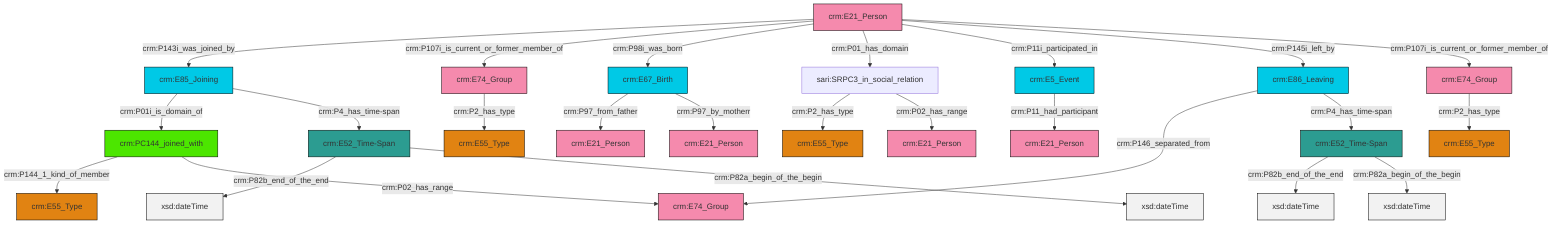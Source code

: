 graph TD
classDef Literal fill:#f2f2f2,stroke:#000000;
classDef CRM_Entity fill:#FFFFFF,stroke:#000000;
classDef Temporal_Entity fill:#00C9E6, stroke:#000000;
classDef Type fill:#E18312, stroke:#000000;
classDef Time-Span fill:#2C9C91, stroke:#000000;
classDef Appellation fill:#FFEB7F, stroke:#000000;
classDef Place fill:#008836, stroke:#000000;
classDef Persistent_Item fill:#B266B2, stroke:#000000;
classDef Conceptual_Object fill:#FFD700, stroke:#000000;
classDef Physical_Thing fill:#D2B48C, stroke:#000000;
classDef Actor fill:#f58aad, stroke:#000000;
classDef PC_Classes fill:#4ce600, stroke:#000000;
classDef Multi fill:#cccccc,stroke:#000000;

0["crm:E52_Time-Span"]:::Time-Span -->|crm:P82b_end_of_the_end| 1[xsd:dateTime]:::Literal
6["crm:E21_Person"]:::Actor -->|crm:P143i_was_joined_by| 7["crm:E85_Joining"]:::Temporal_Entity
7["crm:E85_Joining"]:::Temporal_Entity -->|crm:P01i_is_domain_of| 8["crm:PC144_joined_with"]:::PC_Classes
15["crm:E52_Time-Span"]:::Time-Span -->|crm:P82b_end_of_the_end| 16[xsd:dateTime]:::Literal
13["crm:E86_Leaving"]:::Temporal_Entity -->|crm:P146_separated_from| 19["crm:E74_Group"]:::Actor
20["crm:E5_Event"]:::Temporal_Entity -->|crm:P11_had_participant| 21["crm:E21_Person"]:::Actor
15["crm:E52_Time-Span"]:::Time-Span -->|crm:P82a_begin_of_the_begin| 23[xsd:dateTime]:::Literal
11["crm:E74_Group"]:::Actor -->|crm:P2_has_type| 9["crm:E55_Type"]:::Type
2["sari:SRPC3_in_social_relation"]:::Default -->|crm:P2_has_type| 24["crm:E55_Type"]:::Type
7["crm:E85_Joining"]:::Temporal_Entity -->|crm:P4_has_time-span| 0["crm:E52_Time-Span"]:::Time-Span
13["crm:E86_Leaving"]:::Temporal_Entity -->|crm:P4_has_time-span| 15["crm:E52_Time-Span"]:::Time-Span
6["crm:E21_Person"]:::Actor -->|crm:P107i_is_current_or_former_member_of| 11["crm:E74_Group"]:::Actor
26["crm:E67_Birth"]:::Temporal_Entity -->|crm:P97_from_father| 27["crm:E21_Person"]:::Actor
0["crm:E52_Time-Span"]:::Time-Span -->|crm:P82a_begin_of_the_begin| 28[xsd:dateTime]:::Literal
29["crm:E74_Group"]:::Actor -->|crm:P2_has_type| 30["crm:E55_Type"]:::Type
2["sari:SRPC3_in_social_relation"]:::Default -->|crm:P02_has_range| 4["crm:E21_Person"]:::Actor
6["crm:E21_Person"]:::Actor -->|crm:P98i_was_born| 26["crm:E67_Birth"]:::Temporal_Entity
6["crm:E21_Person"]:::Actor -->|crm:P01_has_domain| 2["sari:SRPC3_in_social_relation"]:::Default
26["crm:E67_Birth"]:::Temporal_Entity -->|crm:P97_by_motherr| 32["crm:E21_Person"]:::Actor
6["crm:E21_Person"]:::Actor -->|crm:P11i_participated_in| 20["crm:E5_Event"]:::Temporal_Entity
6["crm:E21_Person"]:::Actor -->|crm:P145i_left_by| 13["crm:E86_Leaving"]:::Temporal_Entity
6["crm:E21_Person"]:::Actor -->|crm:P107i_is_current_or_former_member_of| 29["crm:E74_Group"]:::Actor
8["crm:PC144_joined_with"]:::PC_Classes -->|crm:P144_1_kind_of_member| 17["crm:E55_Type"]:::Type
8["crm:PC144_joined_with"]:::PC_Classes -->|crm:P02_has_range| 19["crm:E74_Group"]:::Actor
